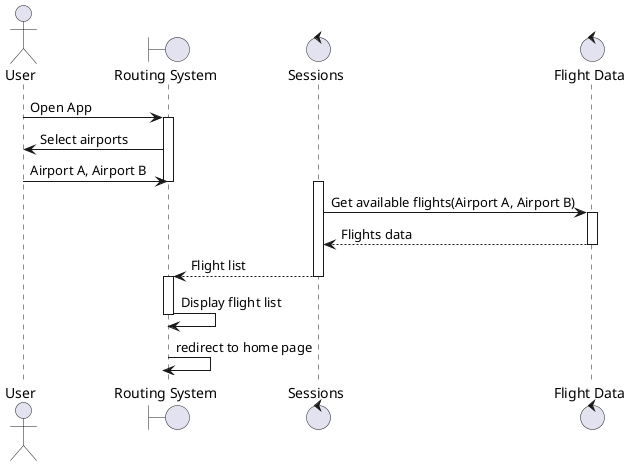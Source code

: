 @startuml available_flights
actor User
boundary "Routing System" as routing_system
control "Sessions" as sessions
control "Flight Data" as flight_data
User -> routing_system: Open App
activate routing_system
routing_system -> User: Select airports
User -> routing_system: Airport A, Airport B
deactivate routing_system
activate sessions
sessions -> flight_data: Get available flights(Airport A, Airport B)
activate flight_data
flight_data --> sessions: Flights data
deactivate flight_data
sessions --> routing_system: Flight list
deactivate sessions
activate routing_system
routing_system -> routing_system: Display flight list
deactivate routing_system
routing_system -> routing_system: redirect to home page
deactivate routing_system
@enduml